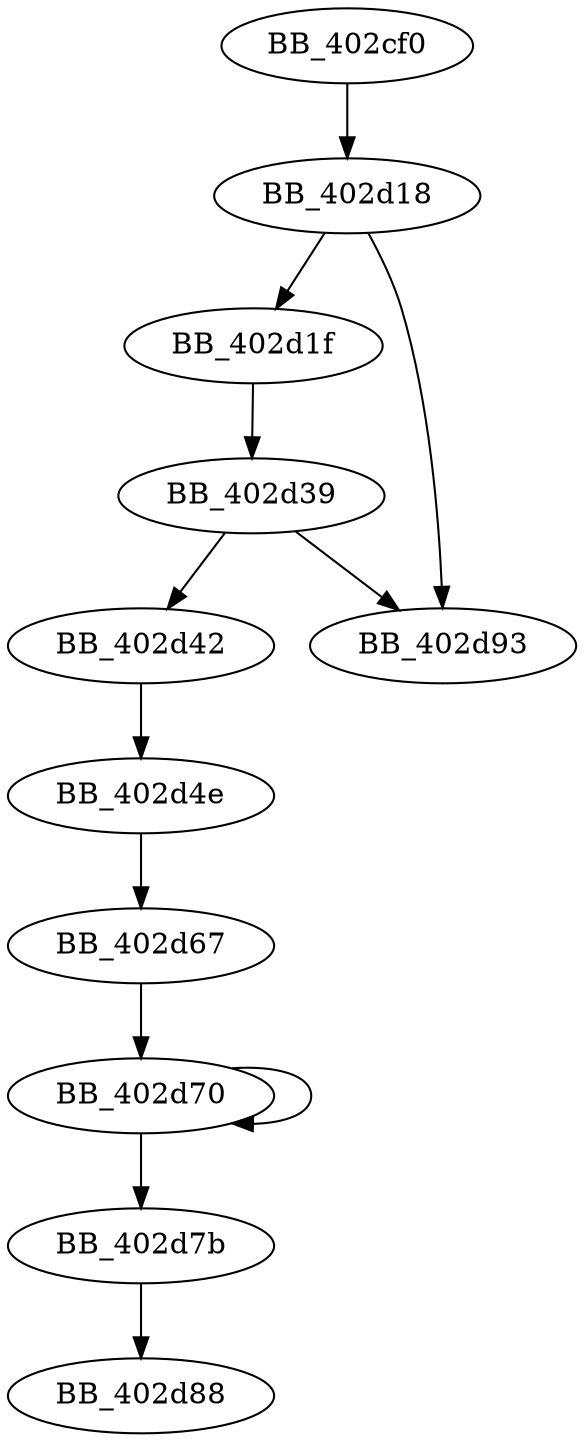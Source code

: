 DiGraph sub_402CF0{
BB_402cf0->BB_402d18
BB_402d18->BB_402d1f
BB_402d18->BB_402d93
BB_402d1f->BB_402d39
BB_402d39->BB_402d42
BB_402d39->BB_402d93
BB_402d42->BB_402d4e
BB_402d4e->BB_402d67
BB_402d67->BB_402d70
BB_402d70->BB_402d70
BB_402d70->BB_402d7b
BB_402d7b->BB_402d88
}
